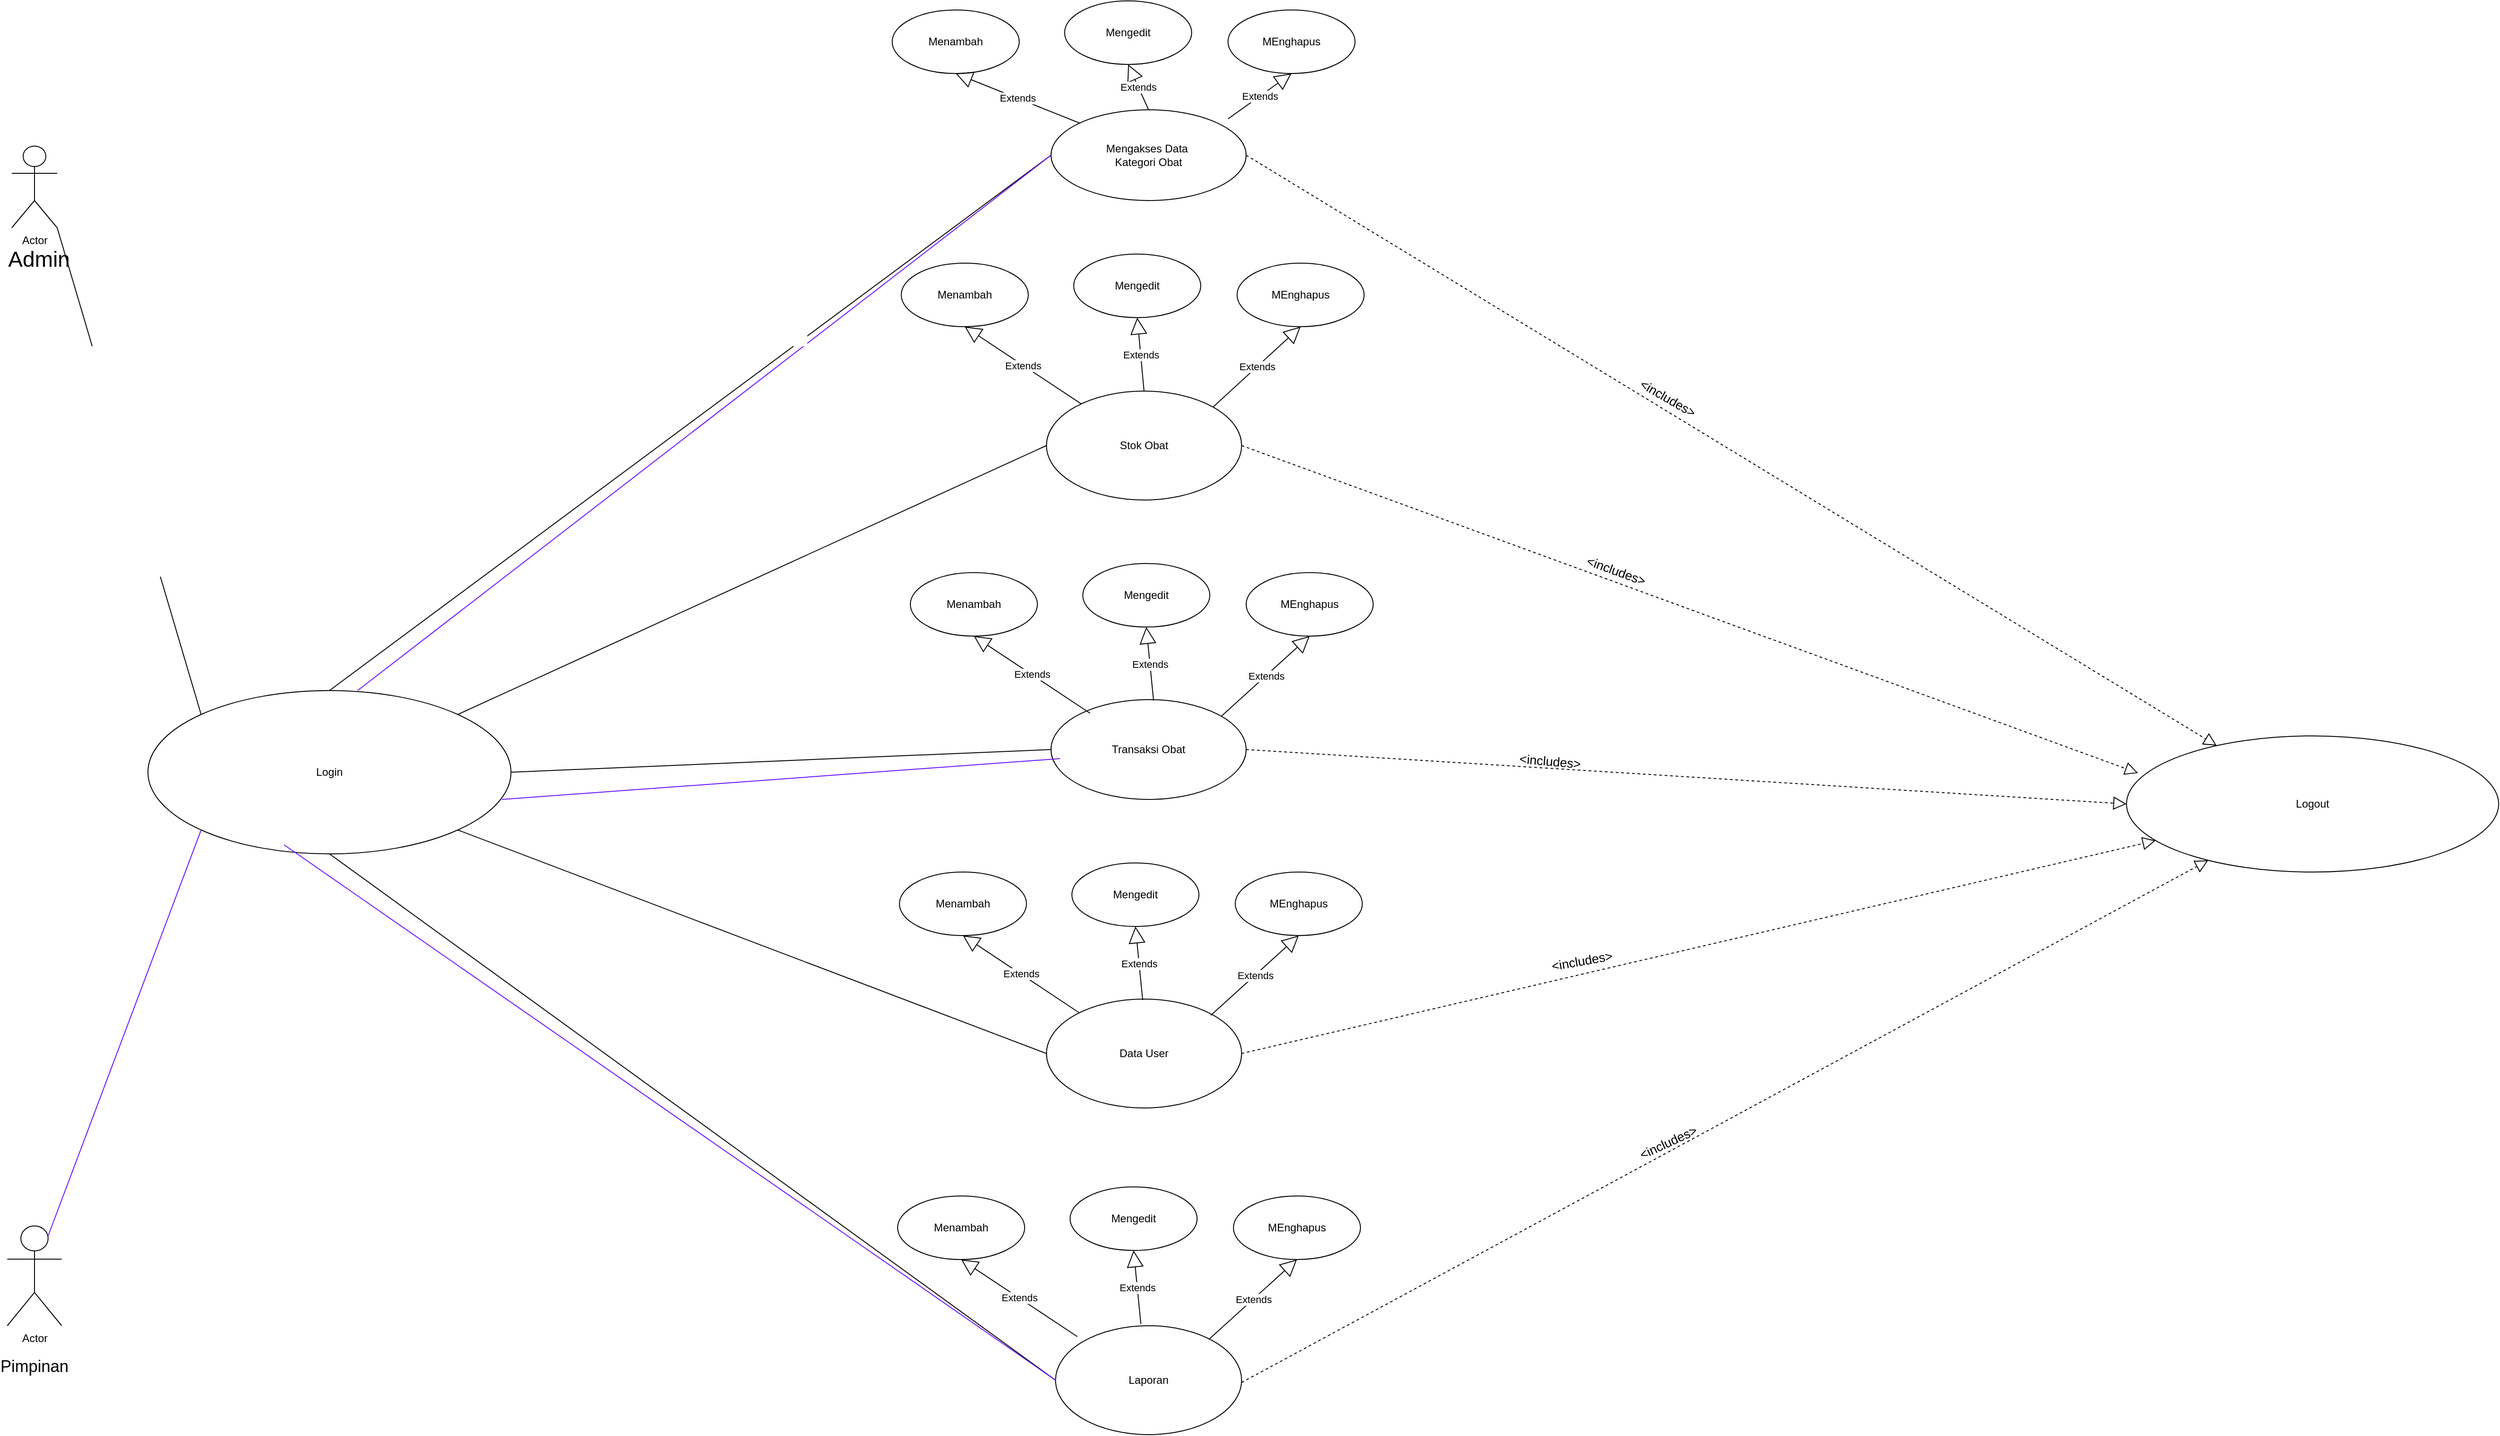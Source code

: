 <mxfile version="21.1.0" type="github">
  <diagram name="Page-1" id="YUVKAWSUG0l6nDVknDRJ">
    <mxGraphModel dx="4583" dy="1747" grid="1" gridSize="10" guides="1" tooltips="1" connect="1" arrows="1" fold="1" page="1" pageScale="1" pageWidth="850" pageHeight="1100" math="0" shadow="0">
      <root>
        <mxCell id="0" />
        <mxCell id="1" parent="0" />
        <mxCell id="jH5fr4eW5swtdE3OAj7Z-1" value="Actor" style="shape=umlActor;verticalLabelPosition=bottom;verticalAlign=top;html=1;" vertex="1" parent="1">
          <mxGeometry x="-415" y="1350" width="60" height="110" as="geometry" />
        </mxCell>
        <mxCell id="jH5fr4eW5swtdE3OAj7Z-5" value="Actor" style="shape=umlActor;verticalLabelPosition=bottom;verticalAlign=top;html=1;" vertex="1" parent="1">
          <mxGeometry x="-410" y="160" width="50" height="90" as="geometry" />
        </mxCell>
        <mxCell id="jH5fr4eW5swtdE3OAj7Z-6" value="&lt;font style=&quot;font-size: 24px;&quot;&gt;Admin&lt;/font&gt;" style="text;html=1;strokeColor=none;fillColor=none;align=center;verticalAlign=middle;whiteSpace=wrap;rounded=0;" vertex="1" parent="1">
          <mxGeometry x="-410" y="270" width="60" height="30" as="geometry" />
        </mxCell>
        <mxCell id="jH5fr4eW5swtdE3OAj7Z-7" value="&lt;font style=&quot;font-size: 18px;&quot;&gt;Pimpinan&lt;/font&gt;" style="text;html=1;strokeColor=none;fillColor=none;align=center;verticalAlign=middle;whiteSpace=wrap;rounded=0;" vertex="1" parent="1">
          <mxGeometry x="-415" y="1490" width="60" height="30" as="geometry" />
        </mxCell>
        <mxCell id="jH5fr4eW5swtdE3OAj7Z-12" value="Login" style="ellipse;whiteSpace=wrap;html=1;" vertex="1" parent="1">
          <mxGeometry x="-260" y="760" width="400" height="180" as="geometry" />
        </mxCell>
        <mxCell id="jH5fr4eW5swtdE3OAj7Z-13" value="Stok Obat" style="ellipse;whiteSpace=wrap;html=1;" vertex="1" parent="1">
          <mxGeometry x="730" y="430" width="215" height="120" as="geometry" />
        </mxCell>
        <mxCell id="jH5fr4eW5swtdE3OAj7Z-14" value="Mengakses Data&amp;nbsp;&lt;br&gt;Kategori Obat" style="ellipse;whiteSpace=wrap;html=1;" vertex="1" parent="1">
          <mxGeometry x="735" y="120" width="215" height="100" as="geometry" />
        </mxCell>
        <mxCell id="jH5fr4eW5swtdE3OAj7Z-15" value="Transaksi Obat" style="ellipse;whiteSpace=wrap;html=1;" vertex="1" parent="1">
          <mxGeometry x="735" y="770" width="215" height="110" as="geometry" />
        </mxCell>
        <mxCell id="jH5fr4eW5swtdE3OAj7Z-16" value="Data User" style="ellipse;whiteSpace=wrap;html=1;" vertex="1" parent="1">
          <mxGeometry x="730" y="1100" width="215" height="120" as="geometry" />
        </mxCell>
        <mxCell id="jH5fr4eW5swtdE3OAj7Z-17" value="Laporan" style="ellipse;whiteSpace=wrap;html=1;" vertex="1" parent="1">
          <mxGeometry x="740" y="1460" width="205" height="120" as="geometry" />
        </mxCell>
        <mxCell id="jH5fr4eW5swtdE3OAj7Z-18" value="Logout" style="ellipse;whiteSpace=wrap;html=1;" vertex="1" parent="1">
          <mxGeometry x="1920" y="810" width="410" height="150" as="geometry" />
        </mxCell>
        <mxCell id="jH5fr4eW5swtdE3OAj7Z-22" value="Menambah" style="ellipse;whiteSpace=wrap;html=1;" vertex="1" parent="1">
          <mxGeometry x="560" y="10" width="140" height="70" as="geometry" />
        </mxCell>
        <mxCell id="jH5fr4eW5swtdE3OAj7Z-23" value="Mengedit" style="ellipse;whiteSpace=wrap;html=1;" vertex="1" parent="1">
          <mxGeometry x="750" width="140" height="70" as="geometry" />
        </mxCell>
        <mxCell id="jH5fr4eW5swtdE3OAj7Z-24" value="MEnghapus" style="ellipse;whiteSpace=wrap;html=1;" vertex="1" parent="1">
          <mxGeometry x="930" y="10" width="140" height="70" as="geometry" />
        </mxCell>
        <mxCell id="jH5fr4eW5swtdE3OAj7Z-25" value="Extends" style="endArrow=block;endSize=16;endFill=0;html=1;rounded=0;entryX=0.5;entryY=1;entryDx=0;entryDy=0;exitX=0;exitY=0;exitDx=0;exitDy=0;" edge="1" parent="1" source="jH5fr4eW5swtdE3OAj7Z-14" target="jH5fr4eW5swtdE3OAj7Z-22">
          <mxGeometry width="160" relative="1" as="geometry">
            <mxPoint x="620" y="380" as="sourcePoint" />
            <mxPoint x="780" y="380" as="targetPoint" />
          </mxGeometry>
        </mxCell>
        <mxCell id="jH5fr4eW5swtdE3OAj7Z-26" value="Extends" style="endArrow=block;endSize=16;endFill=0;html=1;rounded=0;entryX=0.5;entryY=1;entryDx=0;entryDy=0;exitX=0.5;exitY=0;exitDx=0;exitDy=0;" edge="1" parent="1" source="jH5fr4eW5swtdE3OAj7Z-14" target="jH5fr4eW5swtdE3OAj7Z-23">
          <mxGeometry width="160" relative="1" as="geometry">
            <mxPoint x="776" y="145" as="sourcePoint" />
            <mxPoint x="640" y="90" as="targetPoint" />
          </mxGeometry>
        </mxCell>
        <mxCell id="jH5fr4eW5swtdE3OAj7Z-27" value="Extends" style="endArrow=block;endSize=16;endFill=0;html=1;rounded=0;entryX=0.5;entryY=1;entryDx=0;entryDy=0;" edge="1" parent="1" target="jH5fr4eW5swtdE3OAj7Z-24">
          <mxGeometry width="160" relative="1" as="geometry">
            <mxPoint x="930" y="130" as="sourcePoint" />
            <mxPoint x="830" y="80" as="targetPoint" />
          </mxGeometry>
        </mxCell>
        <mxCell id="jH5fr4eW5swtdE3OAj7Z-28" value="Menambah" style="ellipse;whiteSpace=wrap;html=1;" vertex="1" parent="1">
          <mxGeometry x="570" y="289" width="140" height="70" as="geometry" />
        </mxCell>
        <mxCell id="jH5fr4eW5swtdE3OAj7Z-29" value="Extends" style="endArrow=block;endSize=16;endFill=0;html=1;rounded=0;entryX=0.5;entryY=1;entryDx=0;entryDy=0;" edge="1" target="jH5fr4eW5swtdE3OAj7Z-28" parent="1" source="jH5fr4eW5swtdE3OAj7Z-13">
          <mxGeometry width="160" relative="1" as="geometry">
            <mxPoint x="776" y="414" as="sourcePoint" />
            <mxPoint x="790" y="659" as="targetPoint" />
          </mxGeometry>
        </mxCell>
        <mxCell id="jH5fr4eW5swtdE3OAj7Z-30" value="Mengedit" style="ellipse;whiteSpace=wrap;html=1;" vertex="1" parent="1">
          <mxGeometry x="760" y="279" width="140" height="70" as="geometry" />
        </mxCell>
        <mxCell id="jH5fr4eW5swtdE3OAj7Z-31" value="Extends" style="endArrow=block;endSize=16;endFill=0;html=1;rounded=0;entryX=0.5;entryY=1;entryDx=0;entryDy=0;exitX=0.5;exitY=0;exitDx=0;exitDy=0;" edge="1" target="jH5fr4eW5swtdE3OAj7Z-30" parent="1" source="jH5fr4eW5swtdE3OAj7Z-13">
          <mxGeometry width="160" relative="1" as="geometry">
            <mxPoint x="853" y="399" as="sourcePoint" />
            <mxPoint x="650" y="369" as="targetPoint" />
          </mxGeometry>
        </mxCell>
        <mxCell id="jH5fr4eW5swtdE3OAj7Z-32" value="MEnghapus" style="ellipse;whiteSpace=wrap;html=1;" vertex="1" parent="1">
          <mxGeometry x="940" y="289" width="140" height="70" as="geometry" />
        </mxCell>
        <mxCell id="jH5fr4eW5swtdE3OAj7Z-33" value="Extends" style="endArrow=block;endSize=16;endFill=0;html=1;rounded=0;entryX=0.5;entryY=1;entryDx=0;entryDy=0;exitX=1;exitY=0;exitDx=0;exitDy=0;" edge="1" target="jH5fr4eW5swtdE3OAj7Z-32" parent="1" source="jH5fr4eW5swtdE3OAj7Z-13">
          <mxGeometry width="160" relative="1" as="geometry">
            <mxPoint x="940" y="409" as="sourcePoint" />
            <mxPoint x="840" y="359" as="targetPoint" />
          </mxGeometry>
        </mxCell>
        <mxCell id="jH5fr4eW5swtdE3OAj7Z-34" value="Menambah" style="ellipse;whiteSpace=wrap;html=1;" vertex="1" parent="1">
          <mxGeometry x="580" y="630" width="140" height="70" as="geometry" />
        </mxCell>
        <mxCell id="jH5fr4eW5swtdE3OAj7Z-35" value="Mengedit" style="ellipse;whiteSpace=wrap;html=1;" vertex="1" parent="1">
          <mxGeometry x="770" y="620" width="140" height="70" as="geometry" />
        </mxCell>
        <mxCell id="jH5fr4eW5swtdE3OAj7Z-36" value="MEnghapus" style="ellipse;whiteSpace=wrap;html=1;" vertex="1" parent="1">
          <mxGeometry x="950" y="630" width="140" height="70" as="geometry" />
        </mxCell>
        <mxCell id="jH5fr4eW5swtdE3OAj7Z-37" value="Extends" style="endArrow=block;endSize=16;endFill=0;html=1;rounded=0;entryX=0.5;entryY=1;entryDx=0;entryDy=0;" edge="1" target="jH5fr4eW5swtdE3OAj7Z-34" parent="1">
          <mxGeometry width="160" relative="1" as="geometry">
            <mxPoint x="778" y="785" as="sourcePoint" />
            <mxPoint x="800" y="1000" as="targetPoint" />
          </mxGeometry>
        </mxCell>
        <mxCell id="jH5fr4eW5swtdE3OAj7Z-38" value="Extends" style="endArrow=block;endSize=16;endFill=0;html=1;rounded=0;entryX=0.5;entryY=1;entryDx=0;entryDy=0;exitX=0.5;exitY=0;exitDx=0;exitDy=0;" edge="1" target="jH5fr4eW5swtdE3OAj7Z-35" parent="1">
          <mxGeometry width="160" relative="1" as="geometry">
            <mxPoint x="848" y="771" as="sourcePoint" />
            <mxPoint x="660" y="710" as="targetPoint" />
          </mxGeometry>
        </mxCell>
        <mxCell id="jH5fr4eW5swtdE3OAj7Z-39" value="Extends" style="endArrow=block;endSize=16;endFill=0;html=1;rounded=0;entryX=0.5;entryY=1;entryDx=0;entryDy=0;exitX=1;exitY=0;exitDx=0;exitDy=0;" edge="1" target="jH5fr4eW5swtdE3OAj7Z-36" parent="1">
          <mxGeometry width="160" relative="1" as="geometry">
            <mxPoint x="923" y="788" as="sourcePoint" />
            <mxPoint x="850" y="700" as="targetPoint" />
          </mxGeometry>
        </mxCell>
        <mxCell id="jH5fr4eW5swtdE3OAj7Z-40" value="Menambah" style="ellipse;whiteSpace=wrap;html=1;" vertex="1" parent="1">
          <mxGeometry x="568" y="960" width="140" height="70" as="geometry" />
        </mxCell>
        <mxCell id="jH5fr4eW5swtdE3OAj7Z-41" value="Mengedit" style="ellipse;whiteSpace=wrap;html=1;" vertex="1" parent="1">
          <mxGeometry x="758" y="950" width="140" height="70" as="geometry" />
        </mxCell>
        <mxCell id="jH5fr4eW5swtdE3OAj7Z-42" value="MEnghapus" style="ellipse;whiteSpace=wrap;html=1;" vertex="1" parent="1">
          <mxGeometry x="938" y="960" width="140" height="70" as="geometry" />
        </mxCell>
        <mxCell id="jH5fr4eW5swtdE3OAj7Z-43" value="Extends" style="endArrow=block;endSize=16;endFill=0;html=1;rounded=0;entryX=0.5;entryY=1;entryDx=0;entryDy=0;" edge="1" target="jH5fr4eW5swtdE3OAj7Z-40" parent="1">
          <mxGeometry width="160" relative="1" as="geometry">
            <mxPoint x="766" y="1115" as="sourcePoint" />
            <mxPoint x="788" y="1330" as="targetPoint" />
          </mxGeometry>
        </mxCell>
        <mxCell id="jH5fr4eW5swtdE3OAj7Z-44" value="Extends" style="endArrow=block;endSize=16;endFill=0;html=1;rounded=0;entryX=0.5;entryY=1;entryDx=0;entryDy=0;exitX=0.5;exitY=0;exitDx=0;exitDy=0;" edge="1" target="jH5fr4eW5swtdE3OAj7Z-41" parent="1">
          <mxGeometry width="160" relative="1" as="geometry">
            <mxPoint x="836" y="1101" as="sourcePoint" />
            <mxPoint x="648" y="1040" as="targetPoint" />
          </mxGeometry>
        </mxCell>
        <mxCell id="jH5fr4eW5swtdE3OAj7Z-45" value="Extends" style="endArrow=block;endSize=16;endFill=0;html=1;rounded=0;entryX=0.5;entryY=1;entryDx=0;entryDy=0;exitX=1;exitY=0;exitDx=0;exitDy=0;" edge="1" target="jH5fr4eW5swtdE3OAj7Z-42" parent="1">
          <mxGeometry width="160" relative="1" as="geometry">
            <mxPoint x="911" y="1118" as="sourcePoint" />
            <mxPoint x="838" y="1030" as="targetPoint" />
          </mxGeometry>
        </mxCell>
        <mxCell id="jH5fr4eW5swtdE3OAj7Z-46" value="Menambah" style="ellipse;whiteSpace=wrap;html=1;" vertex="1" parent="1">
          <mxGeometry x="566" y="1317" width="140" height="70" as="geometry" />
        </mxCell>
        <mxCell id="jH5fr4eW5swtdE3OAj7Z-47" value="Mengedit" style="ellipse;whiteSpace=wrap;html=1;" vertex="1" parent="1">
          <mxGeometry x="756" y="1307" width="140" height="70" as="geometry" />
        </mxCell>
        <mxCell id="jH5fr4eW5swtdE3OAj7Z-48" value="MEnghapus" style="ellipse;whiteSpace=wrap;html=1;" vertex="1" parent="1">
          <mxGeometry x="936" y="1317" width="140" height="70" as="geometry" />
        </mxCell>
        <mxCell id="jH5fr4eW5swtdE3OAj7Z-49" value="Extends" style="endArrow=block;endSize=16;endFill=0;html=1;rounded=0;entryX=0.5;entryY=1;entryDx=0;entryDy=0;" edge="1" target="jH5fr4eW5swtdE3OAj7Z-46" parent="1">
          <mxGeometry width="160" relative="1" as="geometry">
            <mxPoint x="764" y="1472" as="sourcePoint" />
            <mxPoint x="786" y="1687" as="targetPoint" />
          </mxGeometry>
        </mxCell>
        <mxCell id="jH5fr4eW5swtdE3OAj7Z-50" value="Extends" style="endArrow=block;endSize=16;endFill=0;html=1;rounded=0;entryX=0.5;entryY=1;entryDx=0;entryDy=0;exitX=0.5;exitY=0;exitDx=0;exitDy=0;" edge="1" target="jH5fr4eW5swtdE3OAj7Z-47" parent="1">
          <mxGeometry width="160" relative="1" as="geometry">
            <mxPoint x="834" y="1458" as="sourcePoint" />
            <mxPoint x="646" y="1397" as="targetPoint" />
          </mxGeometry>
        </mxCell>
        <mxCell id="jH5fr4eW5swtdE3OAj7Z-51" value="Extends" style="endArrow=block;endSize=16;endFill=0;html=1;rounded=0;entryX=0.5;entryY=1;entryDx=0;entryDy=0;exitX=1;exitY=0;exitDx=0;exitDy=0;" edge="1" target="jH5fr4eW5swtdE3OAj7Z-48" parent="1">
          <mxGeometry width="160" relative="1" as="geometry">
            <mxPoint x="909" y="1475" as="sourcePoint" />
            <mxPoint x="836" y="1387" as="targetPoint" />
          </mxGeometry>
        </mxCell>
        <mxCell id="jH5fr4eW5swtdE3OAj7Z-65" value="" style="endArrow=none;html=1;rounded=0;entryX=1;entryY=1;entryDx=0;entryDy=0;entryPerimeter=0;exitX=0;exitY=0;exitDx=0;exitDy=0;" edge="1" parent="1" source="jH5fr4eW5swtdE3OAj7Z-12" target="jH5fr4eW5swtdE3OAj7Z-5">
          <mxGeometry width="50" height="50" relative="1" as="geometry">
            <mxPoint x="750" y="1000" as="sourcePoint" />
            <mxPoint x="800" y="950" as="targetPoint" />
          </mxGeometry>
        </mxCell>
        <mxCell id="jH5fr4eW5swtdE3OAj7Z-66" value="" style="endArrow=none;html=1;rounded=0;entryX=0;entryY=1;entryDx=0;entryDy=0;exitX=0.75;exitY=0.1;exitDx=0;exitDy=0;exitPerimeter=0;fillColor=#FF4517;strokeColor=#6912FF;" edge="1" parent="1" source="jH5fr4eW5swtdE3OAj7Z-1" target="jH5fr4eW5swtdE3OAj7Z-12">
          <mxGeometry width="50" height="50" relative="1" as="geometry">
            <mxPoint x="-141" y="1456" as="sourcePoint" />
            <mxPoint x="-300" y="920" as="targetPoint" />
          </mxGeometry>
        </mxCell>
        <mxCell id="jH5fr4eW5swtdE3OAj7Z-68" value="" style="endArrow=none;html=1;rounded=0;entryX=0;entryY=0.5;entryDx=0;entryDy=0;exitX=0.5;exitY=0;exitDx=0;exitDy=0;" edge="1" parent="1" source="jH5fr4eW5swtdE3OAj7Z-12" target="jH5fr4eW5swtdE3OAj7Z-14">
          <mxGeometry width="50" height="50" relative="1" as="geometry">
            <mxPoint x="-191" y="796" as="sourcePoint" />
            <mxPoint x="-350" y="260" as="targetPoint" />
          </mxGeometry>
        </mxCell>
        <mxCell id="jH5fr4eW5swtdE3OAj7Z-69" value="" style="endArrow=none;html=1;rounded=0;entryX=0;entryY=0.5;entryDx=0;entryDy=0;exitX=1;exitY=0;exitDx=0;exitDy=0;" edge="1" parent="1" source="jH5fr4eW5swtdE3OAj7Z-12" target="jH5fr4eW5swtdE3OAj7Z-13">
          <mxGeometry width="50" height="50" relative="1" as="geometry">
            <mxPoint x="-50" y="770" as="sourcePoint" />
            <mxPoint x="745" y="180" as="targetPoint" />
          </mxGeometry>
        </mxCell>
        <mxCell id="jH5fr4eW5swtdE3OAj7Z-70" value="" style="endArrow=none;html=1;rounded=0;entryX=0;entryY=0.5;entryDx=0;entryDy=0;exitX=1;exitY=0.5;exitDx=0;exitDy=0;" edge="1" parent="1" source="jH5fr4eW5swtdE3OAj7Z-12" target="jH5fr4eW5swtdE3OAj7Z-15">
          <mxGeometry width="50" height="50" relative="1" as="geometry">
            <mxPoint x="91" y="796" as="sourcePoint" />
            <mxPoint x="740" y="500" as="targetPoint" />
          </mxGeometry>
        </mxCell>
        <mxCell id="jH5fr4eW5swtdE3OAj7Z-71" value="" style="endArrow=none;html=1;rounded=0;entryX=0;entryY=0.5;entryDx=0;entryDy=0;exitX=1;exitY=1;exitDx=0;exitDy=0;" edge="1" parent="1" source="jH5fr4eW5swtdE3OAj7Z-12" target="jH5fr4eW5swtdE3OAj7Z-16">
          <mxGeometry width="50" height="50" relative="1" as="geometry">
            <mxPoint x="150" y="860" as="sourcePoint" />
            <mxPoint x="745" y="835" as="targetPoint" />
          </mxGeometry>
        </mxCell>
        <mxCell id="jH5fr4eW5swtdE3OAj7Z-72" value="" style="endArrow=none;html=1;rounded=0;entryX=0;entryY=0.5;entryDx=0;entryDy=0;exitX=0.5;exitY=1;exitDx=0;exitDy=0;" edge="1" parent="1" source="jH5fr4eW5swtdE3OAj7Z-12" target="jH5fr4eW5swtdE3OAj7Z-17">
          <mxGeometry width="50" height="50" relative="1" as="geometry">
            <mxPoint x="91" y="924" as="sourcePoint" />
            <mxPoint x="740" y="1170" as="targetPoint" />
          </mxGeometry>
        </mxCell>
        <mxCell id="jH5fr4eW5swtdE3OAj7Z-73" value="" style="endArrow=none;html=1;rounded=0;strokeColor=#6912FF;" edge="1" parent="1">
          <mxGeometry width="50" height="50" relative="1" as="geometry">
            <mxPoint x="-110" y="930" as="sourcePoint" />
            <mxPoint x="740" y="1520" as="targetPoint" />
          </mxGeometry>
        </mxCell>
        <mxCell id="jH5fr4eW5swtdE3OAj7Z-74" value="" style="endArrow=none;html=1;rounded=0;entryX=0;entryY=0.5;entryDx=0;entryDy=0;strokeColor=#6912FF;" edge="1" parent="1" target="jH5fr4eW5swtdE3OAj7Z-14">
          <mxGeometry width="50" height="50" relative="1" as="geometry">
            <mxPoint x="-29" y="760" as="sourcePoint" />
            <mxPoint x="756" y="180" as="targetPoint" />
          </mxGeometry>
        </mxCell>
        <mxCell id="jH5fr4eW5swtdE3OAj7Z-75" value="" style="endArrow=none;html=1;rounded=0;entryX=0;entryY=0.5;entryDx=0;entryDy=0;strokeColor=#6912FF;" edge="1" parent="1">
          <mxGeometry width="50" height="50" relative="1" as="geometry">
            <mxPoint x="130" y="880" as="sourcePoint" />
            <mxPoint x="745" y="835" as="targetPoint" />
          </mxGeometry>
        </mxCell>
        <mxCell id="jH5fr4eW5swtdE3OAj7Z-80" value="" style="endArrow=block;dashed=1;endFill=0;endSize=12;html=1;rounded=0;labelBackgroundColor=default;strokeColor=default;fontFamily=Helvetica;fontSize=11;fontColor=default;shape=connector;exitX=1;exitY=0.5;exitDx=0;exitDy=0;entryX=0;entryY=0.5;entryDx=0;entryDy=0;" edge="1" parent="1" source="jH5fr4eW5swtdE3OAj7Z-15" target="jH5fr4eW5swtdE3OAj7Z-18">
          <mxGeometry width="160" relative="1" as="geometry">
            <mxPoint x="1120" y="840" as="sourcePoint" />
            <mxPoint x="1690" y="870" as="targetPoint" />
          </mxGeometry>
        </mxCell>
        <mxCell id="jH5fr4eW5swtdE3OAj7Z-81" value="" style="endArrow=block;dashed=1;endFill=0;endSize=12;html=1;rounded=0;labelBackgroundColor=default;strokeColor=default;fontFamily=Helvetica;fontSize=11;fontColor=default;shape=connector;exitX=1;exitY=0.5;exitDx=0;exitDy=0;" edge="1" parent="1" target="jH5fr4eW5swtdE3OAj7Z-18">
          <mxGeometry width="160" relative="1" as="geometry">
            <mxPoint x="945" y="1160" as="sourcePoint" />
            <mxPoint x="1915" y="1220" as="targetPoint" />
          </mxGeometry>
        </mxCell>
        <mxCell id="jH5fr4eW5swtdE3OAj7Z-82" value="" style="endArrow=block;dashed=1;endFill=0;endSize=12;html=1;rounded=0;labelBackgroundColor=default;strokeColor=default;fontFamily=Helvetica;fontSize=11;fontColor=default;shape=connector;exitX=1;exitY=0.5;exitDx=0;exitDy=0;" edge="1" parent="1" target="jH5fr4eW5swtdE3OAj7Z-18">
          <mxGeometry width="160" relative="1" as="geometry">
            <mxPoint x="945" y="1522.5" as="sourcePoint" />
            <mxPoint x="1952" y="1287.5" as="targetPoint" />
          </mxGeometry>
        </mxCell>
        <mxCell id="jH5fr4eW5swtdE3OAj7Z-83" value="" style="endArrow=block;dashed=1;endFill=0;endSize=12;html=1;rounded=0;labelBackgroundColor=default;strokeColor=default;fontFamily=Helvetica;fontSize=11;fontColor=default;shape=connector;exitX=1;exitY=0.5;exitDx=0;exitDy=0;entryX=0.031;entryY=0.273;entryDx=0;entryDy=0;entryPerimeter=0;" edge="1" parent="1" target="jH5fr4eW5swtdE3OAj7Z-18">
          <mxGeometry width="160" relative="1" as="geometry">
            <mxPoint x="945" y="490" as="sourcePoint" />
            <mxPoint x="1915" y="550" as="targetPoint" />
          </mxGeometry>
        </mxCell>
        <mxCell id="jH5fr4eW5swtdE3OAj7Z-84" value="" style="endArrow=block;dashed=1;endFill=0;endSize=12;html=1;rounded=0;labelBackgroundColor=default;strokeColor=default;fontFamily=Helvetica;fontSize=11;fontColor=default;shape=connector;exitX=1;exitY=0.5;exitDx=0;exitDy=0;" edge="1" parent="1" target="jH5fr4eW5swtdE3OAj7Z-18">
          <mxGeometry width="160" relative="1" as="geometry">
            <mxPoint x="950" y="170" as="sourcePoint" />
            <mxPoint x="1938" y="531" as="targetPoint" />
          </mxGeometry>
        </mxCell>
        <mxCell id="jH5fr4eW5swtdE3OAj7Z-85" value="&lt;font style=&quot;font-size: 14px;&quot;&gt;&amp;lt;includes&amp;gt;&lt;/font&gt;" style="text;html=1;strokeColor=none;fillColor=none;align=center;verticalAlign=middle;whiteSpace=wrap;rounded=0;fontSize=11;fontFamily=Helvetica;fontColor=default;rotation=20;" vertex="1" parent="1">
          <mxGeometry x="1312.58" y="600" width="90" height="55.18" as="geometry" />
        </mxCell>
        <mxCell id="jH5fr4eW5swtdE3OAj7Z-86" value="&lt;font style=&quot;font-size: 14px;&quot;&gt;&amp;lt;includes&amp;gt;&lt;/font&gt;" style="text;html=1;strokeColor=none;fillColor=none;align=center;verticalAlign=middle;whiteSpace=wrap;rounded=0;fontSize=11;fontFamily=Helvetica;fontColor=default;rotation=5;" vertex="1" parent="1">
          <mxGeometry x="1240" y="810" width="90" height="55.18" as="geometry" />
        </mxCell>
        <mxCell id="jH5fr4eW5swtdE3OAj7Z-87" value="&lt;font style=&quot;font-size: 14px;&quot;&gt;&amp;lt;includes&amp;gt;&lt;/font&gt;" style="text;html=1;strokeColor=none;fillColor=none;align=center;verticalAlign=middle;whiteSpace=wrap;rounded=0;fontSize=11;fontFamily=Helvetica;fontColor=default;rotation=30;" vertex="1" parent="1">
          <mxGeometry x="1370" y="410" width="90" height="55.18" as="geometry" />
        </mxCell>
        <mxCell id="jH5fr4eW5swtdE3OAj7Z-88" value="&lt;font style=&quot;font-size: 14px;&quot;&gt;&amp;lt;includes&amp;gt;&lt;/font&gt;" style="text;html=1;strokeColor=none;fillColor=none;align=center;verticalAlign=middle;whiteSpace=wrap;rounded=0;fontSize=11;fontFamily=Helvetica;fontColor=default;rotation=-10;" vertex="1" parent="1">
          <mxGeometry x="1275" y="1030" width="90" height="55.18" as="geometry" />
        </mxCell>
        <mxCell id="jH5fr4eW5swtdE3OAj7Z-89" value="&lt;font style=&quot;font-size: 14px;&quot;&gt;&amp;lt;includes&amp;gt;&lt;/font&gt;" style="text;html=1;strokeColor=none;fillColor=none;align=center;verticalAlign=middle;whiteSpace=wrap;rounded=0;fontSize=11;fontFamily=Helvetica;fontColor=default;rotation=-25;" vertex="1" parent="1">
          <mxGeometry x="1370" y="1230" width="90" height="55.18" as="geometry" />
        </mxCell>
      </root>
    </mxGraphModel>
  </diagram>
</mxfile>
